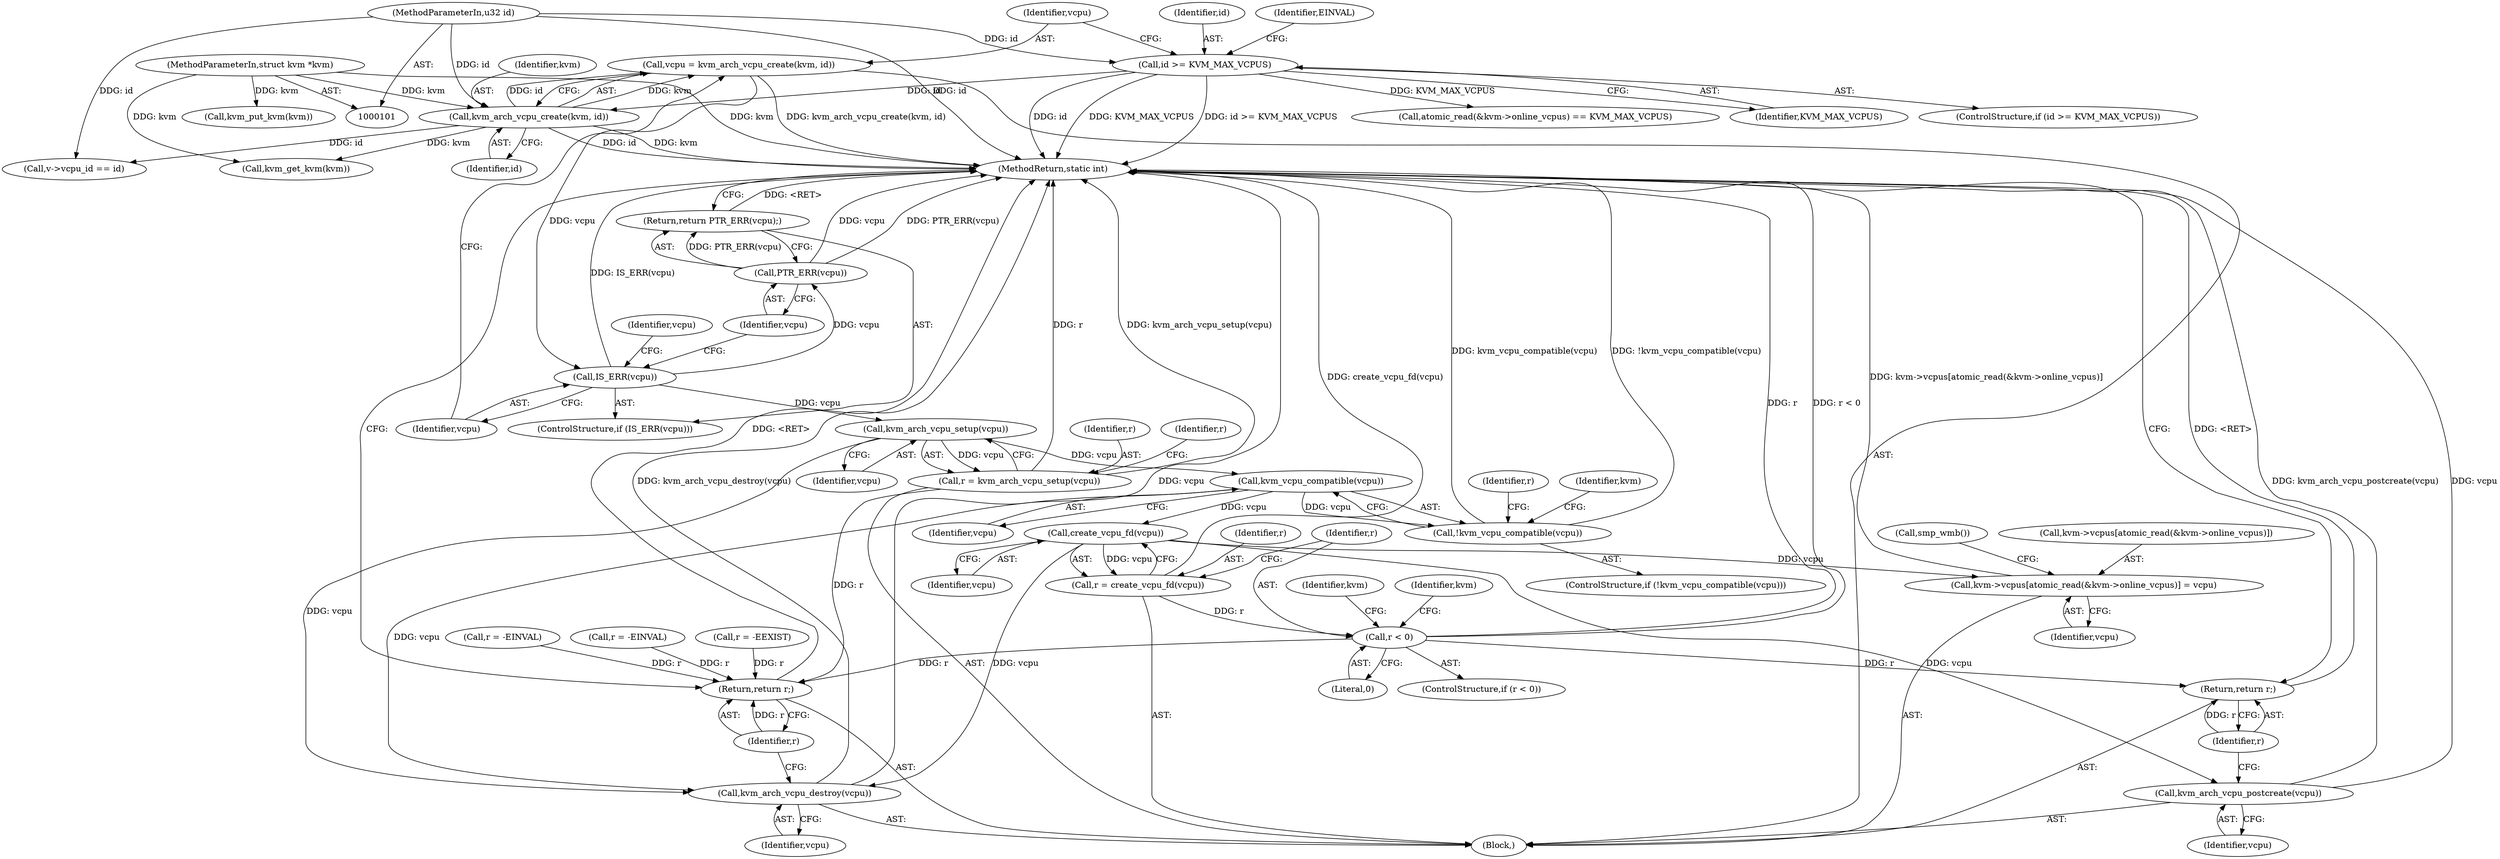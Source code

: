 digraph "0_linux_338c7dbadd2671189cec7faf64c84d01071b3f96@API" {
"1000115" [label="(Call,vcpu = kvm_arch_vcpu_create(kvm, id))"];
"1000117" [label="(Call,kvm_arch_vcpu_create(kvm, id))"];
"1000102" [label="(MethodParameterIn,struct kvm *kvm)"];
"1000109" [label="(Call,id >= KVM_MAX_VCPUS)"];
"1000103" [label="(MethodParameterIn,u32 id)"];
"1000121" [label="(Call,IS_ERR(vcpu))"];
"1000124" [label="(Call,PTR_ERR(vcpu))"];
"1000123" [label="(Return,return PTR_ERR(vcpu);)"];
"1000135" [label="(Call,kvm_arch_vcpu_setup(vcpu))"];
"1000133" [label="(Call,r = kvm_arch_vcpu_setup(vcpu))"];
"1000240" [label="(Return,return r;)"];
"1000147" [label="(Call,kvm_vcpu_compatible(vcpu))"];
"1000146" [label="(Call,!kvm_vcpu_compatible(vcpu))"];
"1000195" [label="(Call,create_vcpu_fd(vcpu))"];
"1000193" [label="(Call,r = create_vcpu_fd(vcpu))"];
"1000198" [label="(Call,r < 0)"];
"1000229" [label="(Return,return r;)"];
"1000205" [label="(Call,kvm->vcpus[atomic_read(&kvm->online_vcpus)] = vcpu)"];
"1000227" [label="(Call,kvm_arch_vcpu_postcreate(vcpu))"];
"1000238" [label="(Call,kvm_arch_vcpu_destroy(vcpu))"];
"1000129" [label="(Identifier,vcpu)"];
"1000238" [label="(Call,kvm_arch_vcpu_destroy(vcpu))"];
"1000125" [label="(Identifier,vcpu)"];
"1000104" [label="(Block,)"];
"1000195" [label="(Call,create_vcpu_fd(vcpu))"];
"1000202" [label="(Call,kvm_put_kvm(kvm))"];
"1000115" [label="(Call,vcpu = kvm_arch_vcpu_create(kvm, id))"];
"1000216" [label="(Call,smp_wmb())"];
"1000136" [label="(Identifier,vcpu)"];
"1000198" [label="(Call,r < 0)"];
"1000191" [label="(Call,kvm_get_kvm(kvm))"];
"1000108" [label="(ControlStructure,if (id >= KVM_MAX_VCPUS))"];
"1000160" [label="(Identifier,kvm)"];
"1000150" [label="(Call,r = -EINVAL)"];
"1000197" [label="(ControlStructure,if (r < 0))"];
"1000116" [label="(Identifier,vcpu)"];
"1000164" [label="(Call,r = -EINVAL)"];
"1000200" [label="(Literal,0)"];
"1000230" [label="(Identifier,r)"];
"1000227" [label="(Call,kvm_arch_vcpu_postcreate(vcpu))"];
"1000170" [label="(Call,v->vcpu_id == id)"];
"1000119" [label="(Identifier,id)"];
"1000133" [label="(Call,r = kvm_arch_vcpu_setup(vcpu))"];
"1000134" [label="(Identifier,r)"];
"1000156" [label="(Call,atomic_read(&kvm->online_vcpus) == KVM_MAX_VCPUS)"];
"1000228" [label="(Identifier,vcpu)"];
"1000196" [label="(Identifier,vcpu)"];
"1000123" [label="(Return,return PTR_ERR(vcpu);)"];
"1000208" [label="(Identifier,kvm)"];
"1000206" [label="(Call,kvm->vcpus[atomic_read(&kvm->online_vcpus)])"];
"1000205" [label="(Call,kvm->vcpus[atomic_read(&kvm->online_vcpus)] = vcpu)"];
"1000135" [label="(Call,kvm_arch_vcpu_setup(vcpu))"];
"1000117" [label="(Call,kvm_arch_vcpu_create(kvm, id))"];
"1000121" [label="(Call,IS_ERR(vcpu))"];
"1000194" [label="(Identifier,r)"];
"1000110" [label="(Identifier,id)"];
"1000215" [label="(Identifier,vcpu)"];
"1000148" [label="(Identifier,vcpu)"];
"1000111" [label="(Identifier,KVM_MAX_VCPUS)"];
"1000203" [label="(Identifier,kvm)"];
"1000120" [label="(ControlStructure,if (IS_ERR(vcpu)))"];
"1000176" [label="(Call,r = -EEXIST)"];
"1000124" [label="(Call,PTR_ERR(vcpu))"];
"1000242" [label="(MethodReturn,static int)"];
"1000102" [label="(MethodParameterIn,struct kvm *kvm)"];
"1000103" [label="(MethodParameterIn,u32 id)"];
"1000138" [label="(Identifier,r)"];
"1000122" [label="(Identifier,vcpu)"];
"1000114" [label="(Identifier,EINVAL)"];
"1000241" [label="(Identifier,r)"];
"1000146" [label="(Call,!kvm_vcpu_compatible(vcpu))"];
"1000199" [label="(Identifier,r)"];
"1000109" [label="(Call,id >= KVM_MAX_VCPUS)"];
"1000193" [label="(Call,r = create_vcpu_fd(vcpu))"];
"1000229" [label="(Return,return r;)"];
"1000151" [label="(Identifier,r)"];
"1000118" [label="(Identifier,kvm)"];
"1000147" [label="(Call,kvm_vcpu_compatible(vcpu))"];
"1000240" [label="(Return,return r;)"];
"1000145" [label="(ControlStructure,if (!kvm_vcpu_compatible(vcpu)))"];
"1000239" [label="(Identifier,vcpu)"];
"1000115" -> "1000104"  [label="AST: "];
"1000115" -> "1000117"  [label="CFG: "];
"1000116" -> "1000115"  [label="AST: "];
"1000117" -> "1000115"  [label="AST: "];
"1000122" -> "1000115"  [label="CFG: "];
"1000115" -> "1000242"  [label="DDG: kvm_arch_vcpu_create(kvm, id)"];
"1000117" -> "1000115"  [label="DDG: kvm"];
"1000117" -> "1000115"  [label="DDG: id"];
"1000115" -> "1000121"  [label="DDG: vcpu"];
"1000117" -> "1000119"  [label="CFG: "];
"1000118" -> "1000117"  [label="AST: "];
"1000119" -> "1000117"  [label="AST: "];
"1000117" -> "1000242"  [label="DDG: kvm"];
"1000117" -> "1000242"  [label="DDG: id"];
"1000102" -> "1000117"  [label="DDG: kvm"];
"1000109" -> "1000117"  [label="DDG: id"];
"1000103" -> "1000117"  [label="DDG: id"];
"1000117" -> "1000170"  [label="DDG: id"];
"1000117" -> "1000191"  [label="DDG: kvm"];
"1000102" -> "1000101"  [label="AST: "];
"1000102" -> "1000242"  [label="DDG: kvm"];
"1000102" -> "1000191"  [label="DDG: kvm"];
"1000102" -> "1000202"  [label="DDG: kvm"];
"1000109" -> "1000108"  [label="AST: "];
"1000109" -> "1000111"  [label="CFG: "];
"1000110" -> "1000109"  [label="AST: "];
"1000111" -> "1000109"  [label="AST: "];
"1000114" -> "1000109"  [label="CFG: "];
"1000116" -> "1000109"  [label="CFG: "];
"1000109" -> "1000242"  [label="DDG: id"];
"1000109" -> "1000242"  [label="DDG: KVM_MAX_VCPUS"];
"1000109" -> "1000242"  [label="DDG: id >= KVM_MAX_VCPUS"];
"1000103" -> "1000109"  [label="DDG: id"];
"1000109" -> "1000156"  [label="DDG: KVM_MAX_VCPUS"];
"1000103" -> "1000101"  [label="AST: "];
"1000103" -> "1000242"  [label="DDG: id"];
"1000103" -> "1000170"  [label="DDG: id"];
"1000121" -> "1000120"  [label="AST: "];
"1000121" -> "1000122"  [label="CFG: "];
"1000122" -> "1000121"  [label="AST: "];
"1000125" -> "1000121"  [label="CFG: "];
"1000129" -> "1000121"  [label="CFG: "];
"1000121" -> "1000242"  [label="DDG: IS_ERR(vcpu)"];
"1000121" -> "1000124"  [label="DDG: vcpu"];
"1000121" -> "1000135"  [label="DDG: vcpu"];
"1000124" -> "1000123"  [label="AST: "];
"1000124" -> "1000125"  [label="CFG: "];
"1000125" -> "1000124"  [label="AST: "];
"1000123" -> "1000124"  [label="CFG: "];
"1000124" -> "1000242"  [label="DDG: vcpu"];
"1000124" -> "1000242"  [label="DDG: PTR_ERR(vcpu)"];
"1000124" -> "1000123"  [label="DDG: PTR_ERR(vcpu)"];
"1000123" -> "1000120"  [label="AST: "];
"1000242" -> "1000123"  [label="CFG: "];
"1000123" -> "1000242"  [label="DDG: <RET>"];
"1000135" -> "1000133"  [label="AST: "];
"1000135" -> "1000136"  [label="CFG: "];
"1000136" -> "1000135"  [label="AST: "];
"1000133" -> "1000135"  [label="CFG: "];
"1000135" -> "1000133"  [label="DDG: vcpu"];
"1000135" -> "1000147"  [label="DDG: vcpu"];
"1000135" -> "1000238"  [label="DDG: vcpu"];
"1000133" -> "1000104"  [label="AST: "];
"1000134" -> "1000133"  [label="AST: "];
"1000138" -> "1000133"  [label="CFG: "];
"1000133" -> "1000242"  [label="DDG: r"];
"1000133" -> "1000242"  [label="DDG: kvm_arch_vcpu_setup(vcpu)"];
"1000133" -> "1000240"  [label="DDG: r"];
"1000240" -> "1000104"  [label="AST: "];
"1000240" -> "1000241"  [label="CFG: "];
"1000241" -> "1000240"  [label="AST: "];
"1000242" -> "1000240"  [label="CFG: "];
"1000240" -> "1000242"  [label="DDG: <RET>"];
"1000241" -> "1000240"  [label="DDG: r"];
"1000150" -> "1000240"  [label="DDG: r"];
"1000198" -> "1000240"  [label="DDG: r"];
"1000176" -> "1000240"  [label="DDG: r"];
"1000164" -> "1000240"  [label="DDG: r"];
"1000147" -> "1000146"  [label="AST: "];
"1000147" -> "1000148"  [label="CFG: "];
"1000148" -> "1000147"  [label="AST: "];
"1000146" -> "1000147"  [label="CFG: "];
"1000147" -> "1000146"  [label="DDG: vcpu"];
"1000147" -> "1000195"  [label="DDG: vcpu"];
"1000147" -> "1000238"  [label="DDG: vcpu"];
"1000146" -> "1000145"  [label="AST: "];
"1000151" -> "1000146"  [label="CFG: "];
"1000160" -> "1000146"  [label="CFG: "];
"1000146" -> "1000242"  [label="DDG: !kvm_vcpu_compatible(vcpu)"];
"1000146" -> "1000242"  [label="DDG: kvm_vcpu_compatible(vcpu)"];
"1000195" -> "1000193"  [label="AST: "];
"1000195" -> "1000196"  [label="CFG: "];
"1000196" -> "1000195"  [label="AST: "];
"1000193" -> "1000195"  [label="CFG: "];
"1000195" -> "1000193"  [label="DDG: vcpu"];
"1000195" -> "1000205"  [label="DDG: vcpu"];
"1000195" -> "1000227"  [label="DDG: vcpu"];
"1000195" -> "1000238"  [label="DDG: vcpu"];
"1000193" -> "1000104"  [label="AST: "];
"1000194" -> "1000193"  [label="AST: "];
"1000199" -> "1000193"  [label="CFG: "];
"1000193" -> "1000242"  [label="DDG: create_vcpu_fd(vcpu)"];
"1000193" -> "1000198"  [label="DDG: r"];
"1000198" -> "1000197"  [label="AST: "];
"1000198" -> "1000200"  [label="CFG: "];
"1000199" -> "1000198"  [label="AST: "];
"1000200" -> "1000198"  [label="AST: "];
"1000203" -> "1000198"  [label="CFG: "];
"1000208" -> "1000198"  [label="CFG: "];
"1000198" -> "1000242"  [label="DDG: r"];
"1000198" -> "1000242"  [label="DDG: r < 0"];
"1000198" -> "1000229"  [label="DDG: r"];
"1000229" -> "1000104"  [label="AST: "];
"1000229" -> "1000230"  [label="CFG: "];
"1000230" -> "1000229"  [label="AST: "];
"1000242" -> "1000229"  [label="CFG: "];
"1000229" -> "1000242"  [label="DDG: <RET>"];
"1000230" -> "1000229"  [label="DDG: r"];
"1000205" -> "1000104"  [label="AST: "];
"1000205" -> "1000215"  [label="CFG: "];
"1000206" -> "1000205"  [label="AST: "];
"1000215" -> "1000205"  [label="AST: "];
"1000216" -> "1000205"  [label="CFG: "];
"1000205" -> "1000242"  [label="DDG: kvm->vcpus[atomic_read(&kvm->online_vcpus)]"];
"1000227" -> "1000104"  [label="AST: "];
"1000227" -> "1000228"  [label="CFG: "];
"1000228" -> "1000227"  [label="AST: "];
"1000230" -> "1000227"  [label="CFG: "];
"1000227" -> "1000242"  [label="DDG: kvm_arch_vcpu_postcreate(vcpu)"];
"1000227" -> "1000242"  [label="DDG: vcpu"];
"1000238" -> "1000104"  [label="AST: "];
"1000238" -> "1000239"  [label="CFG: "];
"1000239" -> "1000238"  [label="AST: "];
"1000241" -> "1000238"  [label="CFG: "];
"1000238" -> "1000242"  [label="DDG: vcpu"];
"1000238" -> "1000242"  [label="DDG: kvm_arch_vcpu_destroy(vcpu)"];
}
